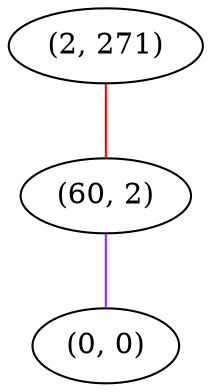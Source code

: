 graph "" {
"(2, 271)";
"(60, 2)";
"(0, 0)";
"(2, 271)" -- "(60, 2)"  [color=red, key=0, weight=1];
"(60, 2)" -- "(0, 0)"  [color=purple, key=0, weight=4];
}
